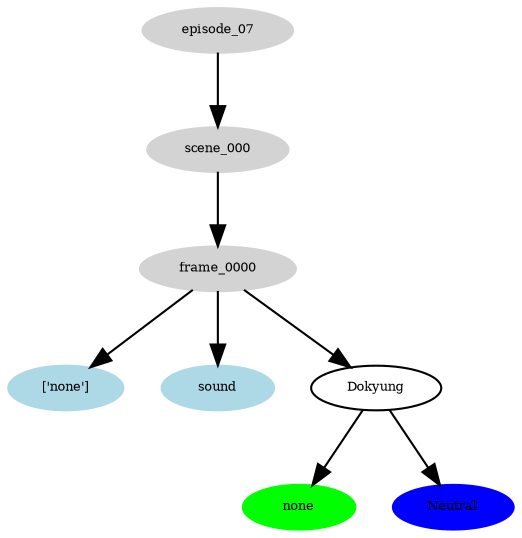 digraph G {
	graph [dpi=600 rankdir=TB rotate=0 size="10,8"]
	node [fontsize=6 height=0.1]
	edge [fontsize=6]
	episode_07 [color=lightgrey style=filled]
	scene_000 [color=lightgrey style=filled]
	frame_0000 [color=lightgrey style=filled]
	"['none']" [color=lightblue style=filled]
	sound [color=lightblue style=filled]
	episode_07 -> scene_000
	scene_000 -> frame_0000
	frame_0000 -> "['none']"
	frame_0000 -> sound
	Dokyung
	none [color=green style=filled]
	Neutral [color=blue style=filled]
	frame_0000 -> Dokyung
	Dokyung -> none
	Dokyung -> Neutral
}

